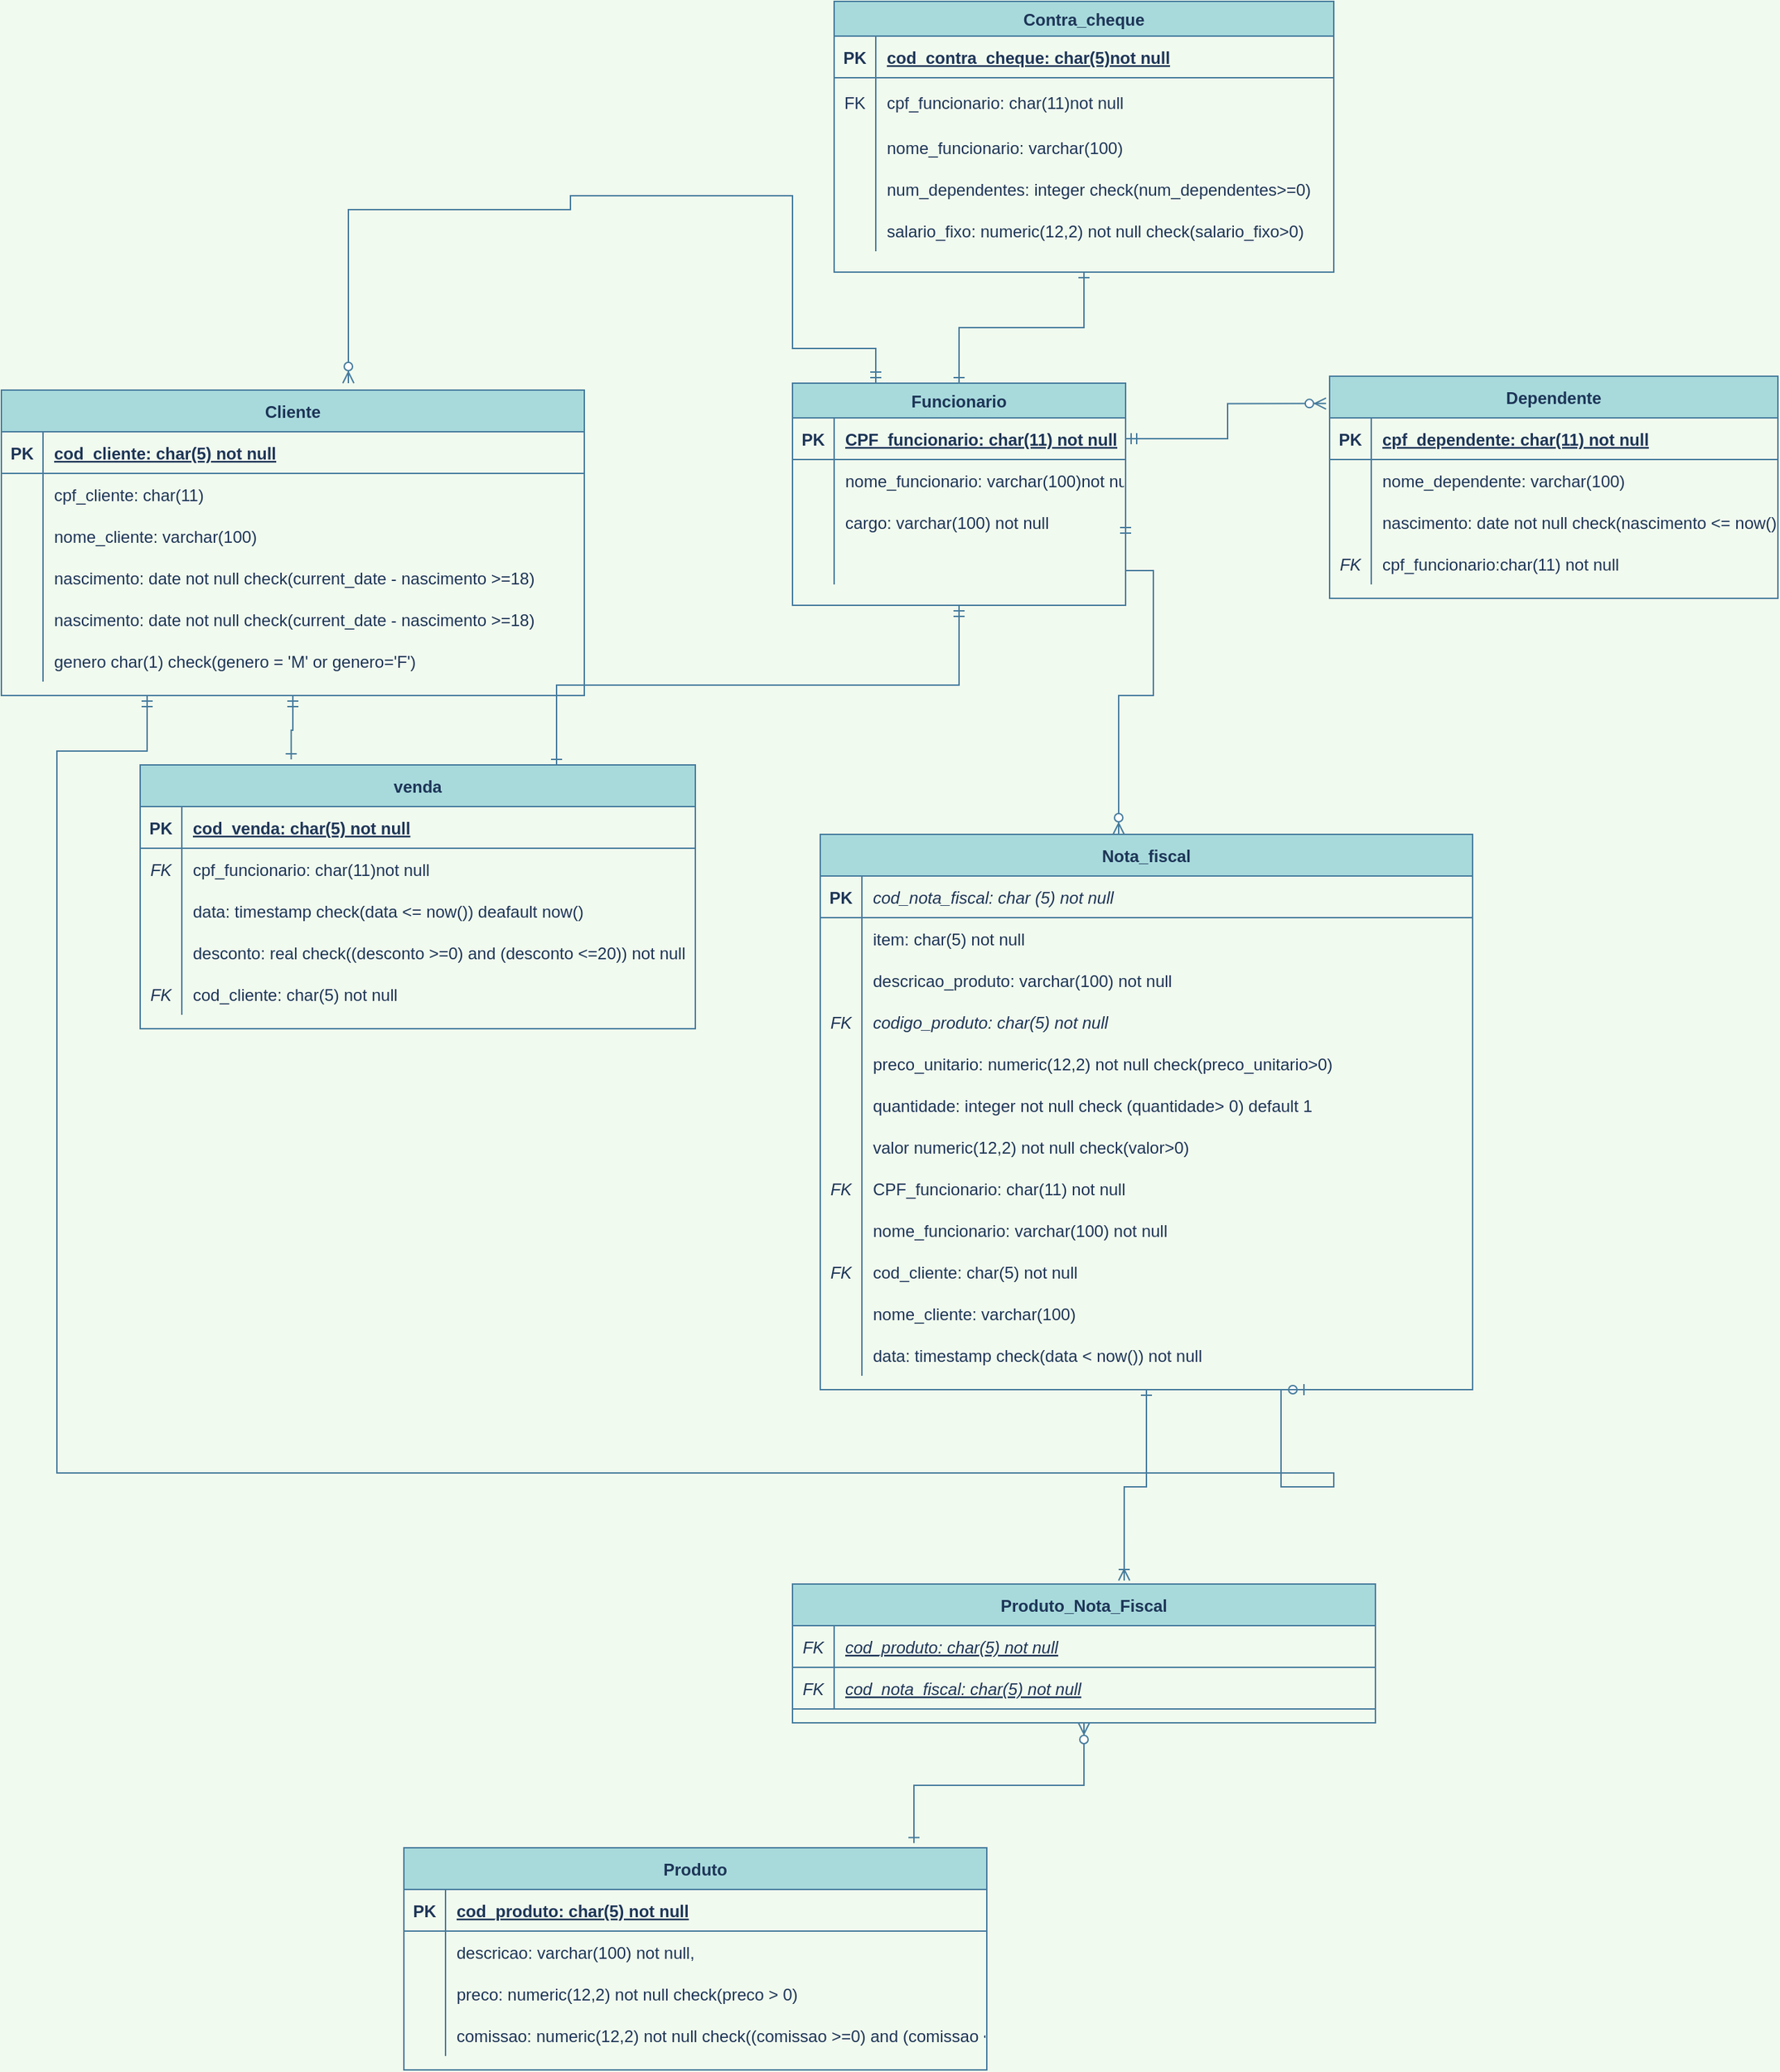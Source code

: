<mxfile version="15.2.7" type="device"><diagram id="XGV44hWfsct8ybxhw9KJ" name="Page-1"><mxGraphModel dx="2489" dy="1969" grid="1" gridSize="10" guides="1" tooltips="1" connect="1" arrows="1" fold="1" page="1" pageScale="1" pageWidth="827" pageHeight="1169" background="#F1FAEE" math="0" shadow="0"><root><mxCell id="0"/><mxCell id="1" parent="0"/><mxCell id="imCYODCvYX9Fmc45X6F0-29" style="edgeStyle=orthogonalEdgeStyle;rounded=0;orthogonalLoop=1;jettySize=auto;html=1;exitX=0.25;exitY=1;exitDx=0;exitDy=0;endArrow=ERzeroToOne;endFill=1;entryX=0.75;entryY=1;entryDx=0;entryDy=0;startArrow=ERmandOne;startFill=0;labelBackgroundColor=#F1FAEE;strokeColor=#457B9D;fontColor=#1D3557;" parent="1" source="7ISUTGYVTx9aYN69ecOz-1" target="7ISUTGYVTx9aYN69ecOz-67" edge="1"><mxGeometry relative="1" as="geometry"><mxPoint x="610" y="620" as="targetPoint"/><Array as="points"><mxPoint x="-205" y="270"/><mxPoint x="-270" y="270"/><mxPoint x="-270" y="790"/><mxPoint x="650" y="790"/><mxPoint x="650" y="800"/><mxPoint x="612" y="800"/></Array></mxGeometry></mxCell><mxCell id="23i-Y1xeuiJ5hw_U5u2Y-127" style="edgeStyle=orthogonalEdgeStyle;rounded=0;orthogonalLoop=1;jettySize=auto;html=1;entryX=0.272;entryY=-0.021;entryDx=0;entryDy=0;entryPerimeter=0;startArrow=ERmandOne;startFill=0;endArrow=ERone;endFill=0;labelBackgroundColor=#F1FAEE;strokeColor=#457B9D;fontColor=#1D3557;" parent="1" source="7ISUTGYVTx9aYN69ecOz-1" target="23i-Y1xeuiJ5hw_U5u2Y-112" edge="1"><mxGeometry relative="1" as="geometry"/></mxCell><mxCell id="7ISUTGYVTx9aYN69ecOz-1" value="Cliente" style="shape=table;startSize=30;container=1;collapsible=1;childLayout=tableLayout;fixedRows=1;rowLines=0;fontStyle=1;align=center;resizeLast=1;fillColor=#A8DADC;strokeColor=#457B9D;fontColor=#1D3557;" parent="1" vertex="1"><mxGeometry x="-310" y="10" width="420" height="220" as="geometry"/></mxCell><mxCell id="7ISUTGYVTx9aYN69ecOz-2" value="" style="shape=partialRectangle;collapsible=0;dropTarget=0;pointerEvents=0;fillColor=none;top=0;left=0;bottom=1;right=0;points=[[0,0.5],[1,0.5]];portConstraint=eastwest;strokeColor=#457B9D;fontColor=#1D3557;" parent="7ISUTGYVTx9aYN69ecOz-1" vertex="1"><mxGeometry y="30" width="420" height="30" as="geometry"/></mxCell><mxCell id="7ISUTGYVTx9aYN69ecOz-3" value="PK" style="shape=partialRectangle;connectable=0;fillColor=none;top=0;left=0;bottom=0;right=0;fontStyle=1;overflow=hidden;strokeColor=#457B9D;fontColor=#1D3557;" parent="7ISUTGYVTx9aYN69ecOz-2" vertex="1"><mxGeometry width="30" height="30" as="geometry"/></mxCell><mxCell id="7ISUTGYVTx9aYN69ecOz-4" value="cod_cliente: char(5) not null" style="shape=partialRectangle;connectable=0;fillColor=none;top=0;left=0;bottom=0;right=0;align=left;spacingLeft=6;fontStyle=5;overflow=hidden;strokeColor=#457B9D;fontColor=#1D3557;" parent="7ISUTGYVTx9aYN69ecOz-2" vertex="1"><mxGeometry x="30" width="390" height="30" as="geometry"/></mxCell><mxCell id="23i-Y1xeuiJ5hw_U5u2Y-89" value="" style="shape=partialRectangle;collapsible=0;dropTarget=0;pointerEvents=0;fillColor=none;top=0;left=0;bottom=0;right=0;points=[[0,0.5],[1,0.5]];portConstraint=eastwest;strokeColor=#457B9D;fontColor=#1D3557;" parent="7ISUTGYVTx9aYN69ecOz-1" vertex="1"><mxGeometry y="60" width="420" height="30" as="geometry"/></mxCell><mxCell id="23i-Y1xeuiJ5hw_U5u2Y-90" value="" style="shape=partialRectangle;connectable=0;fillColor=none;top=0;left=0;bottom=0;right=0;editable=1;overflow=hidden;strokeColor=#457B9D;fontColor=#1D3557;" parent="23i-Y1xeuiJ5hw_U5u2Y-89" vertex="1"><mxGeometry width="30" height="30" as="geometry"/></mxCell><mxCell id="23i-Y1xeuiJ5hw_U5u2Y-91" value="cpf_cliente: char(11)" style="shape=partialRectangle;connectable=0;fillColor=none;top=0;left=0;bottom=0;right=0;align=left;spacingLeft=6;overflow=hidden;strokeColor=#457B9D;fontColor=#1D3557;" parent="23i-Y1xeuiJ5hw_U5u2Y-89" vertex="1"><mxGeometry x="30" width="390" height="30" as="geometry"/></mxCell><mxCell id="7ISUTGYVTx9aYN69ecOz-5" value="" style="shape=partialRectangle;collapsible=0;dropTarget=0;pointerEvents=0;fillColor=none;top=0;left=0;bottom=0;right=0;points=[[0,0.5],[1,0.5]];portConstraint=eastwest;strokeColor=#457B9D;fontColor=#1D3557;" parent="7ISUTGYVTx9aYN69ecOz-1" vertex="1"><mxGeometry y="90" width="420" height="30" as="geometry"/></mxCell><mxCell id="7ISUTGYVTx9aYN69ecOz-6" value="" style="shape=partialRectangle;connectable=0;fillColor=none;top=0;left=0;bottom=0;right=0;editable=1;overflow=hidden;strokeColor=#457B9D;fontColor=#1D3557;" parent="7ISUTGYVTx9aYN69ecOz-5" vertex="1"><mxGeometry width="30" height="30" as="geometry"/></mxCell><mxCell id="7ISUTGYVTx9aYN69ecOz-7" value="nome_cliente: varchar(100)" style="shape=partialRectangle;connectable=0;fillColor=none;top=0;left=0;bottom=0;right=0;align=left;spacingLeft=6;overflow=hidden;strokeColor=#457B9D;fontColor=#1D3557;" parent="7ISUTGYVTx9aYN69ecOz-5" vertex="1"><mxGeometry x="30" width="390" height="30" as="geometry"/></mxCell><mxCell id="7ISUTGYVTx9aYN69ecOz-8" value="" style="shape=partialRectangle;collapsible=0;dropTarget=0;pointerEvents=0;fillColor=none;top=0;left=0;bottom=0;right=0;points=[[0,0.5],[1,0.5]];portConstraint=eastwest;strokeColor=#457B9D;fontColor=#1D3557;" parent="7ISUTGYVTx9aYN69ecOz-1" vertex="1"><mxGeometry y="120" width="420" height="30" as="geometry"/></mxCell><mxCell id="7ISUTGYVTx9aYN69ecOz-9" value="" style="shape=partialRectangle;connectable=0;fillColor=none;top=0;left=0;bottom=0;right=0;editable=1;overflow=hidden;strokeColor=#457B9D;fontColor=#1D3557;" parent="7ISUTGYVTx9aYN69ecOz-8" vertex="1"><mxGeometry width="30" height="30" as="geometry"/></mxCell><mxCell id="7ISUTGYVTx9aYN69ecOz-10" value="nascimento: date not null check(current_date - nascimento &gt;=18)" style="shape=partialRectangle;connectable=0;fillColor=none;top=0;left=0;bottom=0;right=0;align=left;spacingLeft=6;overflow=hidden;strokeColor=#457B9D;fontColor=#1D3557;" parent="7ISUTGYVTx9aYN69ecOz-8" vertex="1"><mxGeometry x="30" width="390" height="30" as="geometry"/></mxCell><mxCell id="23i-Y1xeuiJ5hw_U5u2Y-131" value="" style="shape=partialRectangle;collapsible=0;dropTarget=0;pointerEvents=0;fillColor=none;top=0;left=0;bottom=0;right=0;points=[[0,0.5],[1,0.5]];portConstraint=eastwest;strokeColor=#457B9D;fontColor=#1D3557;" parent="7ISUTGYVTx9aYN69ecOz-1" vertex="1"><mxGeometry y="150" width="420" height="30" as="geometry"/></mxCell><mxCell id="23i-Y1xeuiJ5hw_U5u2Y-132" value="" style="shape=partialRectangle;connectable=0;fillColor=none;top=0;left=0;bottom=0;right=0;editable=1;overflow=hidden;strokeColor=#457B9D;fontColor=#1D3557;" parent="23i-Y1xeuiJ5hw_U5u2Y-131" vertex="1"><mxGeometry width="30" height="30" as="geometry"/></mxCell><mxCell id="23i-Y1xeuiJ5hw_U5u2Y-133" value="nascimento: date not null check(current_date - nascimento &gt;=18)" style="shape=partialRectangle;connectable=0;fillColor=none;top=0;left=0;bottom=0;right=0;align=left;spacingLeft=6;overflow=hidden;strokeColor=#457B9D;fontColor=#1D3557;" parent="23i-Y1xeuiJ5hw_U5u2Y-131" vertex="1"><mxGeometry x="30" width="390" height="30" as="geometry"/></mxCell><mxCell id="23i-Y1xeuiJ5hw_U5u2Y-10" value="" style="shape=partialRectangle;collapsible=0;dropTarget=0;pointerEvents=0;fillColor=none;top=0;left=0;bottom=0;right=0;points=[[0,0.5],[1,0.5]];portConstraint=eastwest;strokeColor=#457B9D;fontColor=#1D3557;" parent="7ISUTGYVTx9aYN69ecOz-1" vertex="1"><mxGeometry y="180" width="420" height="30" as="geometry"/></mxCell><mxCell id="23i-Y1xeuiJ5hw_U5u2Y-11" value="" style="shape=partialRectangle;connectable=0;fillColor=none;top=0;left=0;bottom=0;right=0;editable=1;overflow=hidden;strokeColor=#457B9D;fontColor=#1D3557;" parent="23i-Y1xeuiJ5hw_U5u2Y-10" vertex="1"><mxGeometry width="30" height="30" as="geometry"/></mxCell><mxCell id="23i-Y1xeuiJ5hw_U5u2Y-12" value="genero char(1) check(genero = 'M' or genero='F')" style="shape=partialRectangle;connectable=0;fillColor=none;top=0;left=0;bottom=0;right=0;align=left;spacingLeft=6;overflow=hidden;strokeColor=#457B9D;fontColor=#1D3557;" parent="23i-Y1xeuiJ5hw_U5u2Y-10" vertex="1"><mxGeometry x="30" width="390" height="30" as="geometry"/></mxCell><mxCell id="23i-Y1xeuiJ5hw_U5u2Y-92" style="edgeStyle=orthogonalEdgeStyle;rounded=0;orthogonalLoop=1;jettySize=auto;html=1;exitX=0.5;exitY=0;exitDx=0;exitDy=0;startArrow=ERone;startFill=0;endArrow=ERone;endFill=0;entryX=0.5;entryY=1;entryDx=0;entryDy=0;labelBackgroundColor=#F1FAEE;strokeColor=#457B9D;fontColor=#1D3557;" parent="1" source="7ISUTGYVTx9aYN69ecOz-14" target="23i-Y1xeuiJ5hw_U5u2Y-53" edge="1"><mxGeometry relative="1" as="geometry"><mxPoint x="420" y="-150" as="targetPoint"/></mxGeometry></mxCell><mxCell id="23i-Y1xeuiJ5hw_U5u2Y-111" style="edgeStyle=orthogonalEdgeStyle;rounded=0;orthogonalLoop=1;jettySize=auto;html=1;exitX=0.25;exitY=0;exitDx=0;exitDy=0;startArrow=ERmandOne;startFill=0;endArrow=ERzeroToMany;endFill=1;labelBackgroundColor=#F1FAEE;strokeColor=#457B9D;fontColor=#1D3557;" parent="1" source="7ISUTGYVTx9aYN69ecOz-14" edge="1"><mxGeometry relative="1" as="geometry"><mxPoint x="-60" y="5" as="targetPoint"/><Array as="points"><mxPoint x="320" y="-20"/><mxPoint x="260" y="-20"/><mxPoint x="260" y="-130"/><mxPoint x="100" y="-130"/><mxPoint x="100" y="-120"/><mxPoint x="-60" y="-120"/></Array></mxGeometry></mxCell><mxCell id="23i-Y1xeuiJ5hw_U5u2Y-125" style="edgeStyle=orthogonalEdgeStyle;rounded=0;orthogonalLoop=1;jettySize=auto;html=1;exitX=0.5;exitY=1;exitDx=0;exitDy=0;entryX=0.75;entryY=0;entryDx=0;entryDy=0;startArrow=ERmandOne;startFill=0;endArrow=ERone;endFill=0;labelBackgroundColor=#F1FAEE;strokeColor=#457B9D;fontColor=#1D3557;" parent="1" source="7ISUTGYVTx9aYN69ecOz-14" target="23i-Y1xeuiJ5hw_U5u2Y-112" edge="1"><mxGeometry relative="1" as="geometry"/></mxCell><mxCell id="7ISUTGYVTx9aYN69ecOz-14" value="Funcionario" style="shape=table;startSize=25;container=1;collapsible=1;childLayout=tableLayout;fixedRows=1;rowLines=0;fontStyle=1;align=center;resizeLast=1;fillColor=#A8DADC;strokeColor=#457B9D;fontColor=#1D3557;" parent="1" vertex="1"><mxGeometry x="260" y="5" width="240" height="160" as="geometry"/></mxCell><mxCell id="7ISUTGYVTx9aYN69ecOz-15" value="" style="shape=partialRectangle;collapsible=0;dropTarget=0;pointerEvents=0;fillColor=none;top=0;left=0;bottom=1;right=0;points=[[0,0.5],[1,0.5]];portConstraint=eastwest;strokeColor=#457B9D;fontColor=#1D3557;" parent="7ISUTGYVTx9aYN69ecOz-14" vertex="1"><mxGeometry y="25" width="240" height="30" as="geometry"/></mxCell><mxCell id="7ISUTGYVTx9aYN69ecOz-16" value="PK" style="shape=partialRectangle;connectable=0;fillColor=none;top=0;left=0;bottom=0;right=0;fontStyle=1;overflow=hidden;strokeColor=#457B9D;fontColor=#1D3557;" parent="7ISUTGYVTx9aYN69ecOz-15" vertex="1"><mxGeometry width="30" height="30" as="geometry"/></mxCell><mxCell id="7ISUTGYVTx9aYN69ecOz-17" value="CPF_funcionario: char(11) not null" style="shape=partialRectangle;connectable=0;fillColor=none;top=0;left=0;bottom=0;right=0;align=left;spacingLeft=6;fontStyle=5;overflow=hidden;strokeColor=#457B9D;fontColor=#1D3557;" parent="7ISUTGYVTx9aYN69ecOz-15" vertex="1"><mxGeometry x="30" width="210" height="30" as="geometry"/></mxCell><mxCell id="7ISUTGYVTx9aYN69ecOz-18" value="" style="shape=partialRectangle;collapsible=0;dropTarget=0;pointerEvents=0;fillColor=none;top=0;left=0;bottom=0;right=0;points=[[0,0.5],[1,0.5]];portConstraint=eastwest;strokeColor=#457B9D;fontColor=#1D3557;" parent="7ISUTGYVTx9aYN69ecOz-14" vertex="1"><mxGeometry y="55" width="240" height="30" as="geometry"/></mxCell><mxCell id="7ISUTGYVTx9aYN69ecOz-19" value="" style="shape=partialRectangle;connectable=0;fillColor=none;top=0;left=0;bottom=0;right=0;editable=1;overflow=hidden;strokeColor=#457B9D;fontColor=#1D3557;" parent="7ISUTGYVTx9aYN69ecOz-18" vertex="1"><mxGeometry width="30" height="30" as="geometry"/></mxCell><mxCell id="7ISUTGYVTx9aYN69ecOz-20" value="nome_funcionario: varchar(100)not null" style="shape=partialRectangle;connectable=0;fillColor=none;top=0;left=0;bottom=0;right=0;align=left;spacingLeft=6;overflow=hidden;strokeColor=#457B9D;fontColor=#1D3557;" parent="7ISUTGYVTx9aYN69ecOz-18" vertex="1"><mxGeometry x="30" width="210" height="30" as="geometry"/></mxCell><mxCell id="7ISUTGYVTx9aYN69ecOz-85" value="" style="shape=partialRectangle;collapsible=0;dropTarget=0;pointerEvents=0;fillColor=none;top=0;left=0;bottom=0;right=0;points=[[0,0.5],[1,0.5]];portConstraint=eastwest;strokeColor=#457B9D;fontColor=#1D3557;" parent="7ISUTGYVTx9aYN69ecOz-14" vertex="1"><mxGeometry y="85" width="240" height="30" as="geometry"/></mxCell><mxCell id="7ISUTGYVTx9aYN69ecOz-86" value="" style="shape=partialRectangle;connectable=0;fillColor=none;top=0;left=0;bottom=0;right=0;editable=1;overflow=hidden;strokeColor=#457B9D;fontColor=#1D3557;" parent="7ISUTGYVTx9aYN69ecOz-85" vertex="1"><mxGeometry width="30" height="30" as="geometry"/></mxCell><mxCell id="7ISUTGYVTx9aYN69ecOz-87" value="cargo: varchar(100) not null" style="shape=partialRectangle;connectable=0;fillColor=none;top=0;left=0;bottom=0;right=0;align=left;spacingLeft=6;overflow=hidden;strokeColor=#457B9D;fontColor=#1D3557;" parent="7ISUTGYVTx9aYN69ecOz-85" vertex="1"><mxGeometry x="30" width="210" height="30" as="geometry"/></mxCell><mxCell id="7ISUTGYVTx9aYN69ecOz-21" value="" style="shape=partialRectangle;collapsible=0;dropTarget=0;pointerEvents=0;fillColor=none;top=0;left=0;bottom=0;right=0;points=[[0,0.5],[1,0.5]];portConstraint=eastwest;strokeColor=#457B9D;fontColor=#1D3557;" parent="7ISUTGYVTx9aYN69ecOz-14" vertex="1"><mxGeometry y="115" width="240" height="30" as="geometry"/></mxCell><mxCell id="7ISUTGYVTx9aYN69ecOz-22" value="" style="shape=partialRectangle;connectable=0;fillColor=none;top=0;left=0;bottom=0;right=0;editable=1;overflow=hidden;strokeColor=#457B9D;fontColor=#1D3557;" parent="7ISUTGYVTx9aYN69ecOz-21" vertex="1"><mxGeometry width="30" height="30" as="geometry"/></mxCell><mxCell id="7ISUTGYVTx9aYN69ecOz-23" value="" style="shape=partialRectangle;connectable=0;fillColor=none;top=0;left=0;bottom=0;right=0;align=left;spacingLeft=6;overflow=hidden;strokeColor=#457B9D;fontColor=#1D3557;" parent="7ISUTGYVTx9aYN69ecOz-21" vertex="1"><mxGeometry x="30" width="210" height="30" as="geometry"/></mxCell><mxCell id="7ISUTGYVTx9aYN69ecOz-27" value="Dependente" style="shape=table;startSize=30;container=1;collapsible=1;childLayout=tableLayout;fixedRows=1;rowLines=0;fontStyle=1;align=center;resizeLast=1;fillColor=#A8DADC;strokeColor=#457B9D;fontColor=#1D3557;" parent="1" vertex="1"><mxGeometry x="647" width="323" height="160.0" as="geometry"/></mxCell><mxCell id="7ISUTGYVTx9aYN69ecOz-28" value="" style="shape=partialRectangle;collapsible=0;dropTarget=0;pointerEvents=0;fillColor=none;top=0;left=0;bottom=1;right=0;points=[[0,0.5],[1,0.5]];portConstraint=eastwest;strokeColor=#457B9D;fontColor=#1D3557;" parent="7ISUTGYVTx9aYN69ecOz-27" vertex="1"><mxGeometry y="30" width="323" height="30" as="geometry"/></mxCell><mxCell id="7ISUTGYVTx9aYN69ecOz-29" value="PK" style="shape=partialRectangle;connectable=0;fillColor=none;top=0;left=0;bottom=0;right=0;fontStyle=1;overflow=hidden;strokeColor=#457B9D;fontColor=#1D3557;" parent="7ISUTGYVTx9aYN69ecOz-28" vertex="1"><mxGeometry width="30" height="30" as="geometry"/></mxCell><mxCell id="7ISUTGYVTx9aYN69ecOz-30" value="cpf_dependente: char(11) not null" style="shape=partialRectangle;connectable=0;fillColor=none;top=0;left=0;bottom=0;right=0;align=left;spacingLeft=6;fontStyle=5;overflow=hidden;strokeColor=#457B9D;fontColor=#1D3557;" parent="7ISUTGYVTx9aYN69ecOz-28" vertex="1"><mxGeometry x="30" width="293" height="30" as="geometry"/></mxCell><mxCell id="7ISUTGYVTx9aYN69ecOz-31" value="" style="shape=partialRectangle;collapsible=0;dropTarget=0;pointerEvents=0;fillColor=none;top=0;left=0;bottom=0;right=0;points=[[0,0.5],[1,0.5]];portConstraint=eastwest;strokeColor=#457B9D;fontColor=#1D3557;" parent="7ISUTGYVTx9aYN69ecOz-27" vertex="1"><mxGeometry y="60" width="323" height="30" as="geometry"/></mxCell><mxCell id="7ISUTGYVTx9aYN69ecOz-32" value="" style="shape=partialRectangle;connectable=0;fillColor=none;top=0;left=0;bottom=0;right=0;editable=1;overflow=hidden;strokeColor=#457B9D;fontColor=#1D3557;" parent="7ISUTGYVTx9aYN69ecOz-31" vertex="1"><mxGeometry width="30" height="30" as="geometry"/></mxCell><mxCell id="7ISUTGYVTx9aYN69ecOz-33" value="nome_dependente: varchar(100)" style="shape=partialRectangle;connectable=0;fillColor=none;top=0;left=0;bottom=0;right=0;align=left;spacingLeft=6;overflow=hidden;strokeColor=#457B9D;fontColor=#1D3557;" parent="7ISUTGYVTx9aYN69ecOz-31" vertex="1"><mxGeometry x="30" width="293" height="30" as="geometry"/></mxCell><mxCell id="7ISUTGYVTx9aYN69ecOz-34" value="" style="shape=partialRectangle;collapsible=0;dropTarget=0;pointerEvents=0;fillColor=none;top=0;left=0;bottom=0;right=0;points=[[0,0.5],[1,0.5]];portConstraint=eastwest;strokeColor=#457B9D;fontColor=#1D3557;" parent="7ISUTGYVTx9aYN69ecOz-27" vertex="1"><mxGeometry y="90" width="323" height="30" as="geometry"/></mxCell><mxCell id="7ISUTGYVTx9aYN69ecOz-35" value="" style="shape=partialRectangle;connectable=0;fillColor=none;top=0;left=0;bottom=0;right=0;editable=1;overflow=hidden;strokeColor=#457B9D;fontColor=#1D3557;" parent="7ISUTGYVTx9aYN69ecOz-34" vertex="1"><mxGeometry width="30" height="30" as="geometry"/></mxCell><mxCell id="7ISUTGYVTx9aYN69ecOz-36" value="nascimento: date not null check(nascimento &lt;= now())" style="shape=partialRectangle;connectable=0;fillColor=none;top=0;left=0;bottom=0;right=0;align=left;spacingLeft=6;overflow=hidden;strokeColor=#457B9D;fontColor=#1D3557;" parent="7ISUTGYVTx9aYN69ecOz-34" vertex="1"><mxGeometry x="30" width="293" height="30" as="geometry"/></mxCell><mxCell id="7ISUTGYVTx9aYN69ecOz-37" value="" style="shape=partialRectangle;collapsible=0;dropTarget=0;pointerEvents=0;fillColor=none;top=0;left=0;bottom=0;right=0;points=[[0,0.5],[1,0.5]];portConstraint=eastwest;strokeColor=#457B9D;fontColor=#1D3557;" parent="7ISUTGYVTx9aYN69ecOz-27" vertex="1"><mxGeometry y="120" width="323" height="30" as="geometry"/></mxCell><mxCell id="7ISUTGYVTx9aYN69ecOz-38" value="FK" style="shape=partialRectangle;connectable=0;fillColor=none;top=0;left=0;bottom=0;right=0;editable=1;overflow=hidden;fontStyle=2;strokeColor=#457B9D;fontColor=#1D3557;" parent="7ISUTGYVTx9aYN69ecOz-37" vertex="1"><mxGeometry width="30" height="30" as="geometry"/></mxCell><mxCell id="7ISUTGYVTx9aYN69ecOz-39" value="cpf_funcionario:char(11) not null" style="shape=partialRectangle;connectable=0;fillColor=none;top=0;left=0;bottom=0;right=0;align=left;spacingLeft=6;overflow=hidden;strokeColor=#457B9D;fontColor=#1D3557;" parent="7ISUTGYVTx9aYN69ecOz-37" vertex="1"><mxGeometry x="30" width="293" height="30" as="geometry"/></mxCell><mxCell id="7ISUTGYVTx9aYN69ecOz-40" value="Produto" style="shape=table;startSize=30;container=1;collapsible=1;childLayout=tableLayout;fixedRows=1;rowLines=0;fontStyle=1;align=center;resizeLast=1;fillColor=#A8DADC;strokeColor=#457B9D;fontColor=#1D3557;" parent="1" vertex="1"><mxGeometry x="-20" y="1060" width="420" height="160" as="geometry"/></mxCell><mxCell id="7ISUTGYVTx9aYN69ecOz-41" value="" style="shape=partialRectangle;collapsible=0;dropTarget=0;pointerEvents=0;fillColor=none;top=0;left=0;bottom=1;right=0;points=[[0,0.5],[1,0.5]];portConstraint=eastwest;strokeColor=#457B9D;fontColor=#1D3557;" parent="7ISUTGYVTx9aYN69ecOz-40" vertex="1"><mxGeometry y="30" width="420" height="30" as="geometry"/></mxCell><mxCell id="7ISUTGYVTx9aYN69ecOz-42" value="PK" style="shape=partialRectangle;connectable=0;fillColor=none;top=0;left=0;bottom=0;right=0;fontStyle=1;overflow=hidden;strokeColor=#457B9D;fontColor=#1D3557;" parent="7ISUTGYVTx9aYN69ecOz-41" vertex="1"><mxGeometry width="30" height="30" as="geometry"/></mxCell><mxCell id="7ISUTGYVTx9aYN69ecOz-43" value="cod_produto: char(5) not null" style="shape=partialRectangle;connectable=0;fillColor=none;top=0;left=0;bottom=0;right=0;align=left;spacingLeft=6;fontStyle=5;overflow=hidden;strokeColor=#457B9D;fontColor=#1D3557;" parent="7ISUTGYVTx9aYN69ecOz-41" vertex="1"><mxGeometry x="30" width="390" height="30" as="geometry"/></mxCell><mxCell id="7ISUTGYVTx9aYN69ecOz-44" value="" style="shape=partialRectangle;collapsible=0;dropTarget=0;pointerEvents=0;fillColor=none;top=0;left=0;bottom=0;right=0;points=[[0,0.5],[1,0.5]];portConstraint=eastwest;strokeColor=#457B9D;fontColor=#1D3557;" parent="7ISUTGYVTx9aYN69ecOz-40" vertex="1"><mxGeometry y="60" width="420" height="30" as="geometry"/></mxCell><mxCell id="7ISUTGYVTx9aYN69ecOz-45" value="" style="shape=partialRectangle;connectable=0;fillColor=none;top=0;left=0;bottom=0;right=0;editable=1;overflow=hidden;strokeColor=#457B9D;fontColor=#1D3557;" parent="7ISUTGYVTx9aYN69ecOz-44" vertex="1"><mxGeometry width="30" height="30" as="geometry"/></mxCell><mxCell id="7ISUTGYVTx9aYN69ecOz-46" value="descricao: varchar(100) not null," style="shape=partialRectangle;connectable=0;fillColor=none;top=0;left=0;bottom=0;right=0;align=left;spacingLeft=6;overflow=hidden;strokeColor=#457B9D;fontColor=#1D3557;" parent="7ISUTGYVTx9aYN69ecOz-44" vertex="1"><mxGeometry x="30" width="390" height="30" as="geometry"/></mxCell><mxCell id="7ISUTGYVTx9aYN69ecOz-47" value="" style="shape=partialRectangle;collapsible=0;dropTarget=0;pointerEvents=0;fillColor=none;top=0;left=0;bottom=0;right=0;points=[[0,0.5],[1,0.5]];portConstraint=eastwest;strokeColor=#457B9D;fontColor=#1D3557;" parent="7ISUTGYVTx9aYN69ecOz-40" vertex="1"><mxGeometry y="90" width="420" height="30" as="geometry"/></mxCell><mxCell id="7ISUTGYVTx9aYN69ecOz-48" value="" style="shape=partialRectangle;connectable=0;fillColor=none;top=0;left=0;bottom=0;right=0;editable=1;overflow=hidden;strokeColor=#457B9D;fontColor=#1D3557;" parent="7ISUTGYVTx9aYN69ecOz-47" vertex="1"><mxGeometry width="30" height="30" as="geometry"/></mxCell><mxCell id="7ISUTGYVTx9aYN69ecOz-49" value="preco: numeric(12,2) not null check(preco &gt; 0)" style="shape=partialRectangle;connectable=0;fillColor=none;top=0;left=0;bottom=0;right=0;align=left;spacingLeft=6;overflow=hidden;strokeColor=#457B9D;fontColor=#1D3557;" parent="7ISUTGYVTx9aYN69ecOz-47" vertex="1"><mxGeometry x="30" width="390" height="30" as="geometry"/></mxCell><mxCell id="7ISUTGYVTx9aYN69ecOz-50" value="" style="shape=partialRectangle;collapsible=0;dropTarget=0;pointerEvents=0;fillColor=none;top=0;left=0;bottom=0;right=0;points=[[0,0.5],[1,0.5]];portConstraint=eastwest;strokeColor=#457B9D;fontColor=#1D3557;" parent="7ISUTGYVTx9aYN69ecOz-40" vertex="1"><mxGeometry y="120" width="420" height="30" as="geometry"/></mxCell><mxCell id="7ISUTGYVTx9aYN69ecOz-51" value="" style="shape=partialRectangle;connectable=0;fillColor=none;top=0;left=0;bottom=0;right=0;editable=1;overflow=hidden;strokeColor=#457B9D;fontColor=#1D3557;" parent="7ISUTGYVTx9aYN69ecOz-50" vertex="1"><mxGeometry width="30" height="30" as="geometry"/></mxCell><mxCell id="7ISUTGYVTx9aYN69ecOz-52" value="comissao: numeric(12,2) not null check((comissao &gt;=0) and (comissao &lt;=30))%" style="shape=partialRectangle;connectable=0;fillColor=none;top=0;left=0;bottom=0;right=0;align=left;spacingLeft=6;overflow=hidden;strokeColor=#457B9D;fontColor=#1D3557;" parent="7ISUTGYVTx9aYN69ecOz-50" vertex="1"><mxGeometry x="30" width="390" height="30" as="geometry"/></mxCell><mxCell id="23i-Y1xeuiJ5hw_U5u2Y-52" style="edgeStyle=orthogonalEdgeStyle;rounded=0;orthogonalLoop=1;jettySize=auto;html=1;entryX=0.569;entryY=-0.025;entryDx=0;entryDy=0;entryPerimeter=0;startArrow=ERone;startFill=0;endArrow=ERoneToMany;endFill=0;labelBackgroundColor=#F1FAEE;strokeColor=#457B9D;fontColor=#1D3557;" parent="1" source="7ISUTGYVTx9aYN69ecOz-67" target="23i-Y1xeuiJ5hw_U5u2Y-34" edge="1"><mxGeometry relative="1" as="geometry"/></mxCell><mxCell id="7ISUTGYVTx9aYN69ecOz-67" value="Nota_fiscal" style="shape=table;startSize=30;container=1;collapsible=1;childLayout=tableLayout;fixedRows=1;rowLines=0;fontStyle=1;align=center;resizeLast=1;fillColor=#A8DADC;strokeColor=#457B9D;fontColor=#1D3557;" parent="1" vertex="1"><mxGeometry x="280" y="330" width="470.0" height="400" as="geometry"/></mxCell><mxCell id="7ISUTGYVTx9aYN69ecOz-68" value="" style="shape=partialRectangle;collapsible=0;dropTarget=0;pointerEvents=0;fillColor=none;top=0;left=0;bottom=1;right=0;points=[[0,0.5],[1,0.5]];portConstraint=eastwest;fontStyle=2;strokeColor=#457B9D;fontColor=#1D3557;" parent="7ISUTGYVTx9aYN69ecOz-67" vertex="1"><mxGeometry y="30" width="470.0" height="30" as="geometry"/></mxCell><mxCell id="7ISUTGYVTx9aYN69ecOz-69" value="PK" style="shape=partialRectangle;connectable=0;fillColor=none;top=0;left=0;bottom=0;right=0;fontStyle=1;overflow=hidden;strokeColor=#457B9D;fontColor=#1D3557;" parent="7ISUTGYVTx9aYN69ecOz-68" vertex="1"><mxGeometry width="30" height="30" as="geometry"/></mxCell><mxCell id="7ISUTGYVTx9aYN69ecOz-70" value="cod_nota_fiscal: char (5) not null" style="shape=partialRectangle;connectable=0;fillColor=none;top=0;left=0;bottom=0;right=0;align=left;spacingLeft=6;fontStyle=2;overflow=hidden;strokeColor=#457B9D;fontColor=#1D3557;" parent="7ISUTGYVTx9aYN69ecOz-68" vertex="1"><mxGeometry x="30" width="440.0" height="30" as="geometry"/></mxCell><mxCell id="23i-Y1xeuiJ5hw_U5u2Y-19" value="" style="shape=partialRectangle;collapsible=0;dropTarget=0;pointerEvents=0;fillColor=none;top=0;left=0;bottom=0;right=0;points=[[0,0.5],[1,0.5]];portConstraint=eastwest;strokeColor=#457B9D;fontColor=#1D3557;" parent="7ISUTGYVTx9aYN69ecOz-67" vertex="1"><mxGeometry y="60" width="470.0" height="30" as="geometry"/></mxCell><mxCell id="23i-Y1xeuiJ5hw_U5u2Y-20" value="" style="shape=partialRectangle;connectable=0;fillColor=none;top=0;left=0;bottom=0;right=0;editable=1;overflow=hidden;strokeColor=#457B9D;fontColor=#1D3557;" parent="23i-Y1xeuiJ5hw_U5u2Y-19" vertex="1"><mxGeometry width="30" height="30" as="geometry"/></mxCell><mxCell id="23i-Y1xeuiJ5hw_U5u2Y-21" value="item: char(5) not null" style="shape=partialRectangle;connectable=0;fillColor=none;top=0;left=0;bottom=0;right=0;align=left;spacingLeft=6;overflow=hidden;strokeColor=#457B9D;fontColor=#1D3557;" parent="23i-Y1xeuiJ5hw_U5u2Y-19" vertex="1"><mxGeometry x="30" width="440.0" height="30" as="geometry"/></mxCell><mxCell id="23i-Y1xeuiJ5hw_U5u2Y-31" value="" style="shape=partialRectangle;collapsible=0;dropTarget=0;pointerEvents=0;fillColor=none;top=0;left=0;bottom=0;right=0;points=[[0,0.5],[1,0.5]];portConstraint=eastwest;strokeColor=#457B9D;fontColor=#1D3557;" parent="7ISUTGYVTx9aYN69ecOz-67" vertex="1"><mxGeometry y="90" width="470.0" height="30" as="geometry"/></mxCell><mxCell id="23i-Y1xeuiJ5hw_U5u2Y-32" value="" style="shape=partialRectangle;connectable=0;fillColor=none;top=0;left=0;bottom=0;right=0;editable=1;overflow=hidden;strokeColor=#457B9D;fontColor=#1D3557;" parent="23i-Y1xeuiJ5hw_U5u2Y-31" vertex="1"><mxGeometry width="30" height="30" as="geometry"/></mxCell><mxCell id="23i-Y1xeuiJ5hw_U5u2Y-33" value="descricao_produto: varchar(100) not null" style="shape=partialRectangle;connectable=0;fillColor=none;top=0;left=0;bottom=0;right=0;align=left;spacingLeft=6;overflow=hidden;strokeColor=#457B9D;fontColor=#1D3557;" parent="23i-Y1xeuiJ5hw_U5u2Y-31" vertex="1"><mxGeometry x="30" width="440.0" height="30" as="geometry"/></mxCell><mxCell id="7ISUTGYVTx9aYN69ecOz-71" value="" style="shape=partialRectangle;collapsible=0;dropTarget=0;pointerEvents=0;fillColor=none;top=0;left=0;bottom=0;right=0;points=[[0,0.5],[1,0.5]];portConstraint=eastwest;fontStyle=2;strokeColor=#457B9D;fontColor=#1D3557;" parent="7ISUTGYVTx9aYN69ecOz-67" vertex="1"><mxGeometry y="120" width="470.0" height="30" as="geometry"/></mxCell><mxCell id="7ISUTGYVTx9aYN69ecOz-72" value="FK" style="shape=partialRectangle;connectable=0;fillColor=none;top=0;left=0;bottom=0;right=0;editable=1;overflow=hidden;fontStyle=2;strokeColor=#457B9D;fontColor=#1D3557;" parent="7ISUTGYVTx9aYN69ecOz-71" vertex="1"><mxGeometry width="30" height="30" as="geometry"/></mxCell><mxCell id="7ISUTGYVTx9aYN69ecOz-73" value="codigo_produto: char(5) not null" style="shape=partialRectangle;connectable=0;fillColor=none;top=0;left=0;bottom=0;right=0;align=left;spacingLeft=6;overflow=hidden;fontStyle=2;strokeColor=#457B9D;fontColor=#1D3557;" parent="7ISUTGYVTx9aYN69ecOz-71" vertex="1"><mxGeometry x="30" width="440.0" height="30" as="geometry"/></mxCell><mxCell id="23i-Y1xeuiJ5hw_U5u2Y-16" value="" style="shape=partialRectangle;collapsible=0;dropTarget=0;pointerEvents=0;fillColor=none;top=0;left=0;bottom=0;right=0;points=[[0,0.5],[1,0.5]];portConstraint=eastwest;strokeColor=#457B9D;fontColor=#1D3557;" parent="7ISUTGYVTx9aYN69ecOz-67" vertex="1"><mxGeometry y="150" width="470.0" height="30" as="geometry"/></mxCell><mxCell id="23i-Y1xeuiJ5hw_U5u2Y-17" value="" style="shape=partialRectangle;connectable=0;fillColor=none;top=0;left=0;bottom=0;right=0;editable=1;overflow=hidden;strokeColor=#457B9D;fontColor=#1D3557;" parent="23i-Y1xeuiJ5hw_U5u2Y-16" vertex="1"><mxGeometry width="30" height="30" as="geometry"/></mxCell><mxCell id="23i-Y1xeuiJ5hw_U5u2Y-18" value="preco_unitario: numeric(12,2) not null check(preco_unitario&gt;0)" style="shape=partialRectangle;connectable=0;fillColor=none;top=0;left=0;bottom=0;right=0;align=left;spacingLeft=6;overflow=hidden;strokeColor=#457B9D;fontColor=#1D3557;" parent="23i-Y1xeuiJ5hw_U5u2Y-16" vertex="1"><mxGeometry x="30" width="440.0" height="30" as="geometry"/></mxCell><mxCell id="7ISUTGYVTx9aYN69ecOz-74" value="" style="shape=partialRectangle;collapsible=0;dropTarget=0;pointerEvents=0;fillColor=none;top=0;left=0;bottom=0;right=0;points=[[0,0.5],[1,0.5]];portConstraint=eastwest;strokeColor=#457B9D;fontColor=#1D3557;" parent="7ISUTGYVTx9aYN69ecOz-67" vertex="1"><mxGeometry y="180" width="470.0" height="30" as="geometry"/></mxCell><mxCell id="7ISUTGYVTx9aYN69ecOz-75" value="" style="shape=partialRectangle;connectable=0;fillColor=none;top=0;left=0;bottom=0;right=0;editable=1;overflow=hidden;strokeColor=#457B9D;fontColor=#1D3557;" parent="7ISUTGYVTx9aYN69ecOz-74" vertex="1"><mxGeometry width="30" height="30" as="geometry"/></mxCell><mxCell id="7ISUTGYVTx9aYN69ecOz-76" value="quantidade: integer not null check (quantidade&gt; 0) default 1" style="shape=partialRectangle;connectable=0;fillColor=none;top=0;left=0;bottom=0;right=0;align=left;spacingLeft=6;overflow=hidden;strokeColor=#457B9D;fontColor=#1D3557;" parent="7ISUTGYVTx9aYN69ecOz-74" vertex="1"><mxGeometry x="30" width="440.0" height="30" as="geometry"/></mxCell><mxCell id="23i-Y1xeuiJ5hw_U5u2Y-22" value="" style="shape=partialRectangle;collapsible=0;dropTarget=0;pointerEvents=0;fillColor=none;top=0;left=0;bottom=0;right=0;points=[[0,0.5],[1,0.5]];portConstraint=eastwest;strokeColor=#457B9D;fontColor=#1D3557;" parent="7ISUTGYVTx9aYN69ecOz-67" vertex="1"><mxGeometry y="210" width="470.0" height="30" as="geometry"/></mxCell><mxCell id="23i-Y1xeuiJ5hw_U5u2Y-23" value="" style="shape=partialRectangle;connectable=0;fillColor=none;top=0;left=0;bottom=0;right=0;editable=1;overflow=hidden;strokeColor=#457B9D;fontColor=#1D3557;" parent="23i-Y1xeuiJ5hw_U5u2Y-22" vertex="1"><mxGeometry width="30" height="30" as="geometry"/></mxCell><mxCell id="23i-Y1xeuiJ5hw_U5u2Y-24" value="valor numeric(12,2) not null check(valor&gt;0)" style="shape=partialRectangle;connectable=0;fillColor=none;top=0;left=0;bottom=0;right=0;align=left;spacingLeft=6;overflow=hidden;strokeColor=#457B9D;fontColor=#1D3557;" parent="23i-Y1xeuiJ5hw_U5u2Y-22" vertex="1"><mxGeometry x="30" width="440.0" height="30" as="geometry"/></mxCell><mxCell id="imCYODCvYX9Fmc45X6F0-2" value="" style="shape=partialRectangle;collapsible=0;dropTarget=0;pointerEvents=0;fillColor=none;top=0;left=0;bottom=0;right=0;points=[[0,0.5],[1,0.5]];portConstraint=eastwest;strokeColor=#457B9D;fontColor=#1D3557;" parent="7ISUTGYVTx9aYN69ecOz-67" vertex="1"><mxGeometry y="240" width="470.0" height="30" as="geometry"/></mxCell><mxCell id="imCYODCvYX9Fmc45X6F0-3" value="FK" style="shape=partialRectangle;connectable=0;fillColor=none;top=0;left=0;bottom=0;right=0;editable=1;overflow=hidden;fontStyle=2;strokeColor=#457B9D;fontColor=#1D3557;" parent="imCYODCvYX9Fmc45X6F0-2" vertex="1"><mxGeometry width="30" height="30" as="geometry"/></mxCell><mxCell id="imCYODCvYX9Fmc45X6F0-4" value="CPF_funcionario: char(11) not null" style="shape=partialRectangle;connectable=0;fillColor=none;top=0;left=0;bottom=0;right=0;align=left;spacingLeft=6;overflow=hidden;strokeColor=#457B9D;fontColor=#1D3557;" parent="imCYODCvYX9Fmc45X6F0-2" vertex="1"><mxGeometry x="30" width="440.0" height="30" as="geometry"/></mxCell><mxCell id="23i-Y1xeuiJ5hw_U5u2Y-28" value="" style="shape=partialRectangle;collapsible=0;dropTarget=0;pointerEvents=0;fillColor=none;top=0;left=0;bottom=0;right=0;points=[[0,0.5],[1,0.5]];portConstraint=eastwest;strokeColor=#457B9D;fontColor=#1D3557;" parent="7ISUTGYVTx9aYN69ecOz-67" vertex="1"><mxGeometry y="270" width="470.0" height="30" as="geometry"/></mxCell><mxCell id="23i-Y1xeuiJ5hw_U5u2Y-29" value="" style="shape=partialRectangle;connectable=0;fillColor=none;top=0;left=0;bottom=0;right=0;editable=1;overflow=hidden;fontStyle=2;strokeColor=#457B9D;fontColor=#1D3557;" parent="23i-Y1xeuiJ5hw_U5u2Y-28" vertex="1"><mxGeometry width="30" height="30" as="geometry"/></mxCell><mxCell id="23i-Y1xeuiJ5hw_U5u2Y-30" value="nome_funcionario: varchar(100) not null" style="shape=partialRectangle;connectable=0;fillColor=none;top=0;left=0;bottom=0;right=0;align=left;spacingLeft=6;overflow=hidden;strokeColor=#457B9D;fontColor=#1D3557;" parent="23i-Y1xeuiJ5hw_U5u2Y-28" vertex="1"><mxGeometry x="30" width="440.0" height="30" as="geometry"/></mxCell><mxCell id="imCYODCvYX9Fmc45X6F0-5" value="" style="shape=partialRectangle;collapsible=0;dropTarget=0;pointerEvents=0;fillColor=none;top=0;left=0;bottom=0;right=0;points=[[0,0.5],[1,0.5]];portConstraint=eastwest;strokeColor=#457B9D;fontColor=#1D3557;" parent="7ISUTGYVTx9aYN69ecOz-67" vertex="1"><mxGeometry y="300" width="470.0" height="30" as="geometry"/></mxCell><mxCell id="imCYODCvYX9Fmc45X6F0-6" value="FK" style="shape=partialRectangle;connectable=0;fillColor=none;top=0;left=0;bottom=0;right=0;editable=1;overflow=hidden;fontStyle=2;strokeColor=#457B9D;fontColor=#1D3557;" parent="imCYODCvYX9Fmc45X6F0-5" vertex="1"><mxGeometry width="30" height="30" as="geometry"/></mxCell><mxCell id="imCYODCvYX9Fmc45X6F0-7" value="cod_cliente: char(5) not null" style="shape=partialRectangle;connectable=0;fillColor=none;top=0;left=0;bottom=0;right=0;align=left;spacingLeft=6;overflow=hidden;strokeColor=#457B9D;fontColor=#1D3557;" parent="imCYODCvYX9Fmc45X6F0-5" vertex="1"><mxGeometry x="30" width="440.0" height="30" as="geometry"/></mxCell><mxCell id="23i-Y1xeuiJ5hw_U5u2Y-25" value="" style="shape=partialRectangle;collapsible=0;dropTarget=0;pointerEvents=0;fillColor=none;top=0;left=0;bottom=0;right=0;points=[[0,0.5],[1,0.5]];portConstraint=eastwest;strokeColor=#457B9D;fontColor=#1D3557;" parent="7ISUTGYVTx9aYN69ecOz-67" vertex="1"><mxGeometry y="330" width="470.0" height="30" as="geometry"/></mxCell><mxCell id="23i-Y1xeuiJ5hw_U5u2Y-26" value="" style="shape=partialRectangle;connectable=0;fillColor=none;top=0;left=0;bottom=0;right=0;editable=1;overflow=hidden;fontStyle=2;strokeColor=#457B9D;fontColor=#1D3557;" parent="23i-Y1xeuiJ5hw_U5u2Y-25" vertex="1"><mxGeometry width="30" height="30" as="geometry"/></mxCell><mxCell id="23i-Y1xeuiJ5hw_U5u2Y-27" value="nome_cliente: varchar(100)" style="shape=partialRectangle;connectable=0;fillColor=none;top=0;left=0;bottom=0;right=0;align=left;spacingLeft=6;overflow=hidden;strokeColor=#457B9D;fontColor=#1D3557;" parent="23i-Y1xeuiJ5hw_U5u2Y-25" vertex="1"><mxGeometry x="30" width="440.0" height="30" as="geometry"/></mxCell><mxCell id="imCYODCvYX9Fmc45X6F0-9" value="" style="shape=partialRectangle;collapsible=0;dropTarget=0;pointerEvents=0;fillColor=none;top=0;left=0;bottom=0;right=0;points=[[0,0.5],[1,0.5]];portConstraint=eastwest;strokeColor=#457B9D;fontColor=#1D3557;" parent="7ISUTGYVTx9aYN69ecOz-67" vertex="1"><mxGeometry y="360" width="470.0" height="30" as="geometry"/></mxCell><mxCell id="imCYODCvYX9Fmc45X6F0-10" value="" style="shape=partialRectangle;connectable=0;fillColor=none;top=0;left=0;bottom=0;right=0;editable=1;overflow=hidden;strokeColor=#457B9D;fontColor=#1D3557;" parent="imCYODCvYX9Fmc45X6F0-9" vertex="1"><mxGeometry width="30" height="30" as="geometry"/></mxCell><mxCell id="imCYODCvYX9Fmc45X6F0-11" value="data: timestamp check(data &lt; now()) not null" style="shape=partialRectangle;connectable=0;fillColor=none;top=0;left=0;bottom=0;right=0;align=left;spacingLeft=6;overflow=hidden;strokeColor=#457B9D;fontColor=#1D3557;" parent="imCYODCvYX9Fmc45X6F0-9" vertex="1"><mxGeometry x="30" width="440.0" height="30" as="geometry"/></mxCell><mxCell id="7ISUTGYVTx9aYN69ecOz-80" style="edgeStyle=orthogonalEdgeStyle;rounded=0;orthogonalLoop=1;jettySize=auto;html=1;exitX=1;exitY=0.5;exitDx=0;exitDy=0;entryX=-0.008;entryY=0.123;entryDx=0;entryDy=0;entryPerimeter=0;endArrow=ERzeroToMany;endFill=1;startArrow=ERmandOne;startFill=0;labelBackgroundColor=#F1FAEE;strokeColor=#457B9D;fontColor=#1D3557;" parent="1" source="7ISUTGYVTx9aYN69ecOz-15" target="7ISUTGYVTx9aYN69ecOz-27" edge="1"><mxGeometry relative="1" as="geometry"/></mxCell><mxCell id="imCYODCvYX9Fmc45X6F0-1" style="edgeStyle=orthogonalEdgeStyle;rounded=0;orthogonalLoop=1;jettySize=auto;html=1;exitX=1;exitY=0.5;exitDx=0;exitDy=0;endArrow=ERzeroToMany;endFill=1;startArrow=ERmandOne;startFill=0;labelBackgroundColor=#F1FAEE;strokeColor=#457B9D;fontColor=#1D3557;" parent="1" source="7ISUTGYVTx9aYN69ecOz-85" target="7ISUTGYVTx9aYN69ecOz-67" edge="1"><mxGeometry relative="1" as="geometry"><Array as="points"><mxPoint x="520" y="140"/><mxPoint x="520" y="230"/><mxPoint x="495" y="230"/></Array></mxGeometry></mxCell><mxCell id="23i-Y1xeuiJ5hw_U5u2Y-51" style="edgeStyle=orthogonalEdgeStyle;rounded=0;orthogonalLoop=1;jettySize=auto;html=1;entryX=0.875;entryY=-0.021;entryDx=0;entryDy=0;entryPerimeter=0;startArrow=ERzeroToMany;startFill=1;endArrow=ERone;endFill=0;labelBackgroundColor=#F1FAEE;strokeColor=#457B9D;fontColor=#1D3557;" parent="1" source="23i-Y1xeuiJ5hw_U5u2Y-34" target="7ISUTGYVTx9aYN69ecOz-40" edge="1"><mxGeometry relative="1" as="geometry"/></mxCell><mxCell id="23i-Y1xeuiJ5hw_U5u2Y-34" value="Produto_Nota_Fiscal" style="shape=table;startSize=30;container=1;collapsible=1;childLayout=tableLayout;fixedRows=1;rowLines=0;fontStyle=1;align=center;resizeLast=1;fillColor=#A8DADC;strokeColor=#457B9D;fontColor=#1D3557;" parent="1" vertex="1"><mxGeometry x="260" y="870" width="420" height="100" as="geometry"/></mxCell><mxCell id="23i-Y1xeuiJ5hw_U5u2Y-35" value="" style="shape=partialRectangle;collapsible=0;dropTarget=0;pointerEvents=0;fillColor=none;top=0;left=0;bottom=1;right=0;points=[[0,0.5],[1,0.5]];portConstraint=eastwest;strokeColor=#457B9D;fontColor=#1D3557;" parent="23i-Y1xeuiJ5hw_U5u2Y-34" vertex="1"><mxGeometry y="30" width="420" height="30" as="geometry"/></mxCell><mxCell id="23i-Y1xeuiJ5hw_U5u2Y-36" value="FK" style="shape=partialRectangle;connectable=0;fillColor=none;top=0;left=0;bottom=0;right=0;fontStyle=2;overflow=hidden;strokeColor=#457B9D;fontColor=#1D3557;" parent="23i-Y1xeuiJ5hw_U5u2Y-35" vertex="1"><mxGeometry width="30" height="30" as="geometry"/></mxCell><mxCell id="23i-Y1xeuiJ5hw_U5u2Y-37" value="cod_produto: char(5) not null" style="shape=partialRectangle;connectable=0;fillColor=none;top=0;left=0;bottom=0;right=0;align=left;spacingLeft=6;fontStyle=6;overflow=hidden;strokeColor=#457B9D;fontColor=#1D3557;" parent="23i-Y1xeuiJ5hw_U5u2Y-35" vertex="1"><mxGeometry x="30" width="390" height="30" as="geometry"/></mxCell><mxCell id="23i-Y1xeuiJ5hw_U5u2Y-47" value="" style="shape=partialRectangle;collapsible=0;dropTarget=0;pointerEvents=0;fillColor=none;top=0;left=0;bottom=1;right=0;points=[[0,0.5],[1,0.5]];portConstraint=eastwest;strokeColor=#457B9D;fontColor=#1D3557;" parent="23i-Y1xeuiJ5hw_U5u2Y-34" vertex="1"><mxGeometry y="60" width="420" height="30" as="geometry"/></mxCell><mxCell id="23i-Y1xeuiJ5hw_U5u2Y-48" value="FK" style="shape=partialRectangle;connectable=0;fillColor=none;top=0;left=0;bottom=0;right=0;fontStyle=2;overflow=hidden;strokeColor=#457B9D;fontColor=#1D3557;" parent="23i-Y1xeuiJ5hw_U5u2Y-47" vertex="1"><mxGeometry width="30" height="30" as="geometry"/></mxCell><mxCell id="23i-Y1xeuiJ5hw_U5u2Y-49" value="cod_nota_fiscal: char(5) not null" style="shape=partialRectangle;connectable=0;fillColor=none;top=0;left=0;bottom=0;right=0;align=left;spacingLeft=6;fontStyle=6;overflow=hidden;strokeColor=#457B9D;fontColor=#1D3557;" parent="23i-Y1xeuiJ5hw_U5u2Y-47" vertex="1"><mxGeometry x="30" width="390" height="30" as="geometry"/></mxCell><mxCell id="23i-Y1xeuiJ5hw_U5u2Y-53" value="Contra_cheque" style="shape=table;startSize=25;container=1;collapsible=1;childLayout=tableLayout;fixedRows=1;rowLines=0;fontStyle=1;align=center;resizeLast=1;fillColor=#A8DADC;strokeColor=#457B9D;fontColor=#1D3557;" parent="1" vertex="1"><mxGeometry x="290" y="-270" width="360" height="195" as="geometry"/></mxCell><mxCell id="23i-Y1xeuiJ5hw_U5u2Y-54" value="" style="shape=partialRectangle;collapsible=0;dropTarget=0;pointerEvents=0;fillColor=none;top=0;left=0;bottom=1;right=0;points=[[0,0.5],[1,0.5]];portConstraint=eastwest;strokeColor=#457B9D;fontColor=#1D3557;" parent="23i-Y1xeuiJ5hw_U5u2Y-53" vertex="1"><mxGeometry y="25" width="360" height="30" as="geometry"/></mxCell><mxCell id="23i-Y1xeuiJ5hw_U5u2Y-55" value="PK" style="shape=partialRectangle;connectable=0;fillColor=none;top=0;left=0;bottom=0;right=0;fontStyle=1;overflow=hidden;strokeColor=#457B9D;fontColor=#1D3557;" parent="23i-Y1xeuiJ5hw_U5u2Y-54" vertex="1"><mxGeometry width="30" height="30" as="geometry"/></mxCell><mxCell id="23i-Y1xeuiJ5hw_U5u2Y-56" value="cod_contra_cheque: char(5)not null" style="shape=partialRectangle;connectable=0;fillColor=none;top=0;left=0;bottom=0;right=0;align=left;spacingLeft=6;fontStyle=5;overflow=hidden;strokeColor=#457B9D;fontColor=#1D3557;" parent="23i-Y1xeuiJ5hw_U5u2Y-54" vertex="1"><mxGeometry x="30" width="330" height="30" as="geometry"/></mxCell><mxCell id="23i-Y1xeuiJ5hw_U5u2Y-57" value="" style="shape=partialRectangle;collapsible=0;dropTarget=0;pointerEvents=0;fillColor=none;top=0;left=0;bottom=0;right=0;points=[[0,0.5],[1,0.5]];portConstraint=eastwest;strokeColor=#457B9D;fontColor=#1D3557;" parent="23i-Y1xeuiJ5hw_U5u2Y-53" vertex="1"><mxGeometry y="55" width="360" height="35" as="geometry"/></mxCell><mxCell id="23i-Y1xeuiJ5hw_U5u2Y-58" value="FK" style="shape=partialRectangle;connectable=0;fillColor=none;top=0;left=0;bottom=0;right=0;editable=1;overflow=hidden;strokeColor=#457B9D;fontColor=#1D3557;" parent="23i-Y1xeuiJ5hw_U5u2Y-57" vertex="1"><mxGeometry width="30" height="35" as="geometry"/></mxCell><mxCell id="23i-Y1xeuiJ5hw_U5u2Y-59" value="cpf_funcionario: char(11)not null" style="shape=partialRectangle;connectable=0;fillColor=none;top=0;left=0;bottom=0;right=0;align=left;spacingLeft=6;overflow=hidden;strokeColor=#457B9D;fontColor=#1D3557;" parent="23i-Y1xeuiJ5hw_U5u2Y-57" vertex="1"><mxGeometry x="30" width="330" height="35" as="geometry"/></mxCell><mxCell id="23i-Y1xeuiJ5hw_U5u2Y-60" value="" style="shape=partialRectangle;collapsible=0;dropTarget=0;pointerEvents=0;fillColor=none;top=0;left=0;bottom=0;right=0;points=[[0,0.5],[1,0.5]];portConstraint=eastwest;strokeColor=#457B9D;fontColor=#1D3557;" parent="23i-Y1xeuiJ5hw_U5u2Y-53" vertex="1"><mxGeometry y="90" width="360" height="30" as="geometry"/></mxCell><mxCell id="23i-Y1xeuiJ5hw_U5u2Y-61" value="" style="shape=partialRectangle;connectable=0;fillColor=none;top=0;left=0;bottom=0;right=0;editable=1;overflow=hidden;strokeColor=#457B9D;fontColor=#1D3557;" parent="23i-Y1xeuiJ5hw_U5u2Y-60" vertex="1"><mxGeometry width="30" height="30" as="geometry"/></mxCell><mxCell id="23i-Y1xeuiJ5hw_U5u2Y-62" value="nome_funcionario: varchar(100)" style="shape=partialRectangle;connectable=0;fillColor=none;top=0;left=0;bottom=0;right=0;align=left;spacingLeft=6;overflow=hidden;strokeColor=#457B9D;fontColor=#1D3557;" parent="23i-Y1xeuiJ5hw_U5u2Y-60" vertex="1"><mxGeometry x="30" width="330" height="30" as="geometry"/></mxCell><mxCell id="23i-Y1xeuiJ5hw_U5u2Y-63" value="" style="shape=partialRectangle;collapsible=0;dropTarget=0;pointerEvents=0;fillColor=none;top=0;left=0;bottom=0;right=0;points=[[0,0.5],[1,0.5]];portConstraint=eastwest;strokeColor=#457B9D;fontColor=#1D3557;" parent="23i-Y1xeuiJ5hw_U5u2Y-53" vertex="1"><mxGeometry y="120" width="360" height="30" as="geometry"/></mxCell><mxCell id="23i-Y1xeuiJ5hw_U5u2Y-64" value="" style="shape=partialRectangle;connectable=0;fillColor=none;top=0;left=0;bottom=0;right=0;editable=1;overflow=hidden;strokeColor=#457B9D;fontColor=#1D3557;" parent="23i-Y1xeuiJ5hw_U5u2Y-63" vertex="1"><mxGeometry width="30" height="30" as="geometry"/></mxCell><mxCell id="23i-Y1xeuiJ5hw_U5u2Y-65" value="num_dependentes: integer check(num_dependentes&gt;=0)" style="shape=partialRectangle;connectable=0;fillColor=none;top=0;left=0;bottom=0;right=0;align=left;spacingLeft=6;overflow=hidden;strokeColor=#457B9D;fontColor=#1D3557;" parent="23i-Y1xeuiJ5hw_U5u2Y-63" vertex="1"><mxGeometry x="30" width="330" height="30" as="geometry"/></mxCell><mxCell id="23i-Y1xeuiJ5hw_U5u2Y-69" value="" style="shape=partialRectangle;collapsible=0;dropTarget=0;pointerEvents=0;fillColor=none;top=0;left=0;bottom=0;right=0;points=[[0,0.5],[1,0.5]];portConstraint=eastwest;strokeColor=#457B9D;fontColor=#1D3557;" parent="23i-Y1xeuiJ5hw_U5u2Y-53" vertex="1"><mxGeometry y="150" width="360" height="30" as="geometry"/></mxCell><mxCell id="23i-Y1xeuiJ5hw_U5u2Y-70" value="" style="shape=partialRectangle;connectable=0;fillColor=none;top=0;left=0;bottom=0;right=0;editable=1;overflow=hidden;strokeColor=#457B9D;fontColor=#1D3557;" parent="23i-Y1xeuiJ5hw_U5u2Y-69" vertex="1"><mxGeometry width="30" height="30" as="geometry"/></mxCell><mxCell id="23i-Y1xeuiJ5hw_U5u2Y-71" value="salario_fixo: numeric(12,2) not null check(salario_fixo&gt;0)" style="shape=partialRectangle;connectable=0;fillColor=none;top=0;left=0;bottom=0;right=0;align=left;spacingLeft=6;overflow=hidden;strokeColor=#457B9D;fontColor=#1D3557;" parent="23i-Y1xeuiJ5hw_U5u2Y-69" vertex="1"><mxGeometry x="30" width="330" height="30" as="geometry"/></mxCell><mxCell id="23i-Y1xeuiJ5hw_U5u2Y-112" value="venda" style="shape=table;startSize=30;container=1;collapsible=1;childLayout=tableLayout;fixedRows=1;rowLines=0;fontStyle=1;align=center;resizeLast=1;fillColor=#A8DADC;strokeColor=#457B9D;fontColor=#1D3557;" parent="1" vertex="1"><mxGeometry x="-210" y="280" width="400" height="190" as="geometry"/></mxCell><mxCell id="23i-Y1xeuiJ5hw_U5u2Y-113" value="" style="shape=partialRectangle;collapsible=0;dropTarget=0;pointerEvents=0;fillColor=none;top=0;left=0;bottom=1;right=0;points=[[0,0.5],[1,0.5]];portConstraint=eastwest;strokeColor=#457B9D;fontColor=#1D3557;" parent="23i-Y1xeuiJ5hw_U5u2Y-112" vertex="1"><mxGeometry y="30" width="400" height="30" as="geometry"/></mxCell><mxCell id="23i-Y1xeuiJ5hw_U5u2Y-114" value="PK" style="shape=partialRectangle;connectable=0;fillColor=none;top=0;left=0;bottom=0;right=0;fontStyle=1;overflow=hidden;strokeColor=#457B9D;fontColor=#1D3557;" parent="23i-Y1xeuiJ5hw_U5u2Y-113" vertex="1"><mxGeometry width="30" height="30" as="geometry"/></mxCell><mxCell id="23i-Y1xeuiJ5hw_U5u2Y-115" value="cod_venda: char(5) not null" style="shape=partialRectangle;connectable=0;fillColor=none;top=0;left=0;bottom=0;right=0;align=left;spacingLeft=6;fontStyle=5;overflow=hidden;strokeColor=#457B9D;fontColor=#1D3557;" parent="23i-Y1xeuiJ5hw_U5u2Y-113" vertex="1"><mxGeometry x="30" width="370" height="30" as="geometry"/></mxCell><mxCell id="23i-Y1xeuiJ5hw_U5u2Y-116" value="" style="shape=partialRectangle;collapsible=0;dropTarget=0;pointerEvents=0;fillColor=none;top=0;left=0;bottom=0;right=0;points=[[0,0.5],[1,0.5]];portConstraint=eastwest;strokeColor=#457B9D;fontColor=#1D3557;" parent="23i-Y1xeuiJ5hw_U5u2Y-112" vertex="1"><mxGeometry y="60" width="400" height="30" as="geometry"/></mxCell><mxCell id="23i-Y1xeuiJ5hw_U5u2Y-117" value="FK" style="shape=partialRectangle;connectable=0;fillColor=none;top=0;left=0;bottom=0;right=0;editable=1;overflow=hidden;fontStyle=2;strokeColor=#457B9D;fontColor=#1D3557;" parent="23i-Y1xeuiJ5hw_U5u2Y-116" vertex="1"><mxGeometry width="30" height="30" as="geometry"/></mxCell><mxCell id="23i-Y1xeuiJ5hw_U5u2Y-118" value="cpf_funcionario: char(11)not null" style="shape=partialRectangle;connectable=0;fillColor=none;top=0;left=0;bottom=0;right=0;align=left;spacingLeft=6;overflow=hidden;strokeColor=#457B9D;fontColor=#1D3557;" parent="23i-Y1xeuiJ5hw_U5u2Y-116" vertex="1"><mxGeometry x="30" width="370" height="30" as="geometry"/></mxCell><mxCell id="23i-Y1xeuiJ5hw_U5u2Y-119" value="" style="shape=partialRectangle;collapsible=0;dropTarget=0;pointerEvents=0;fillColor=none;top=0;left=0;bottom=0;right=0;points=[[0,0.5],[1,0.5]];portConstraint=eastwest;strokeColor=#457B9D;fontColor=#1D3557;" parent="23i-Y1xeuiJ5hw_U5u2Y-112" vertex="1"><mxGeometry y="90" width="400" height="30" as="geometry"/></mxCell><mxCell id="23i-Y1xeuiJ5hw_U5u2Y-120" value="" style="shape=partialRectangle;connectable=0;fillColor=none;top=0;left=0;bottom=0;right=0;editable=1;overflow=hidden;strokeColor=#457B9D;fontColor=#1D3557;" parent="23i-Y1xeuiJ5hw_U5u2Y-119" vertex="1"><mxGeometry width="30" height="30" as="geometry"/></mxCell><mxCell id="23i-Y1xeuiJ5hw_U5u2Y-121" value="data: timestamp check(data &lt;= now()) deafault now()" style="shape=partialRectangle;connectable=0;fillColor=none;top=0;left=0;bottom=0;right=0;align=left;spacingLeft=6;overflow=hidden;strokeColor=#457B9D;fontColor=#1D3557;" parent="23i-Y1xeuiJ5hw_U5u2Y-119" vertex="1"><mxGeometry x="30" width="370" height="30" as="geometry"/></mxCell><mxCell id="23i-Y1xeuiJ5hw_U5u2Y-122" value="" style="shape=partialRectangle;collapsible=0;dropTarget=0;pointerEvents=0;fillColor=none;top=0;left=0;bottom=0;right=0;points=[[0,0.5],[1,0.5]];portConstraint=eastwest;strokeColor=#457B9D;fontColor=#1D3557;" parent="23i-Y1xeuiJ5hw_U5u2Y-112" vertex="1"><mxGeometry y="120" width="400" height="30" as="geometry"/></mxCell><mxCell id="23i-Y1xeuiJ5hw_U5u2Y-123" value="" style="shape=partialRectangle;connectable=0;fillColor=none;top=0;left=0;bottom=0;right=0;editable=1;overflow=hidden;strokeColor=#457B9D;fontColor=#1D3557;" parent="23i-Y1xeuiJ5hw_U5u2Y-122" vertex="1"><mxGeometry width="30" height="30" as="geometry"/></mxCell><mxCell id="23i-Y1xeuiJ5hw_U5u2Y-124" value="desconto: real check((desconto &gt;=0) and (desconto &lt;=20)) not null" style="shape=partialRectangle;connectable=0;fillColor=none;top=0;left=0;bottom=0;right=0;align=left;spacingLeft=6;overflow=hidden;strokeColor=#457B9D;fontColor=#1D3557;" parent="23i-Y1xeuiJ5hw_U5u2Y-122" vertex="1"><mxGeometry x="30" width="370" height="30" as="geometry"/></mxCell><mxCell id="23i-Y1xeuiJ5hw_U5u2Y-128" value="" style="shape=partialRectangle;collapsible=0;dropTarget=0;pointerEvents=0;fillColor=none;top=0;left=0;bottom=0;right=0;points=[[0,0.5],[1,0.5]];portConstraint=eastwest;strokeColor=#457B9D;fontColor=#1D3557;" parent="23i-Y1xeuiJ5hw_U5u2Y-112" vertex="1"><mxGeometry y="150" width="400" height="30" as="geometry"/></mxCell><mxCell id="23i-Y1xeuiJ5hw_U5u2Y-129" value="FK" style="shape=partialRectangle;connectable=0;fillColor=none;top=0;left=0;bottom=0;right=0;editable=1;overflow=hidden;fontStyle=2;strokeColor=#457B9D;fontColor=#1D3557;" parent="23i-Y1xeuiJ5hw_U5u2Y-128" vertex="1"><mxGeometry width="30" height="30" as="geometry"/></mxCell><mxCell id="23i-Y1xeuiJ5hw_U5u2Y-130" value="cod_cliente: char(5) not null" style="shape=partialRectangle;connectable=0;fillColor=none;top=0;left=0;bottom=0;right=0;align=left;spacingLeft=6;overflow=hidden;strokeColor=#457B9D;fontColor=#1D3557;" parent="23i-Y1xeuiJ5hw_U5u2Y-128" vertex="1"><mxGeometry x="30" width="370" height="30" as="geometry"/></mxCell></root></mxGraphModel></diagram></mxfile>